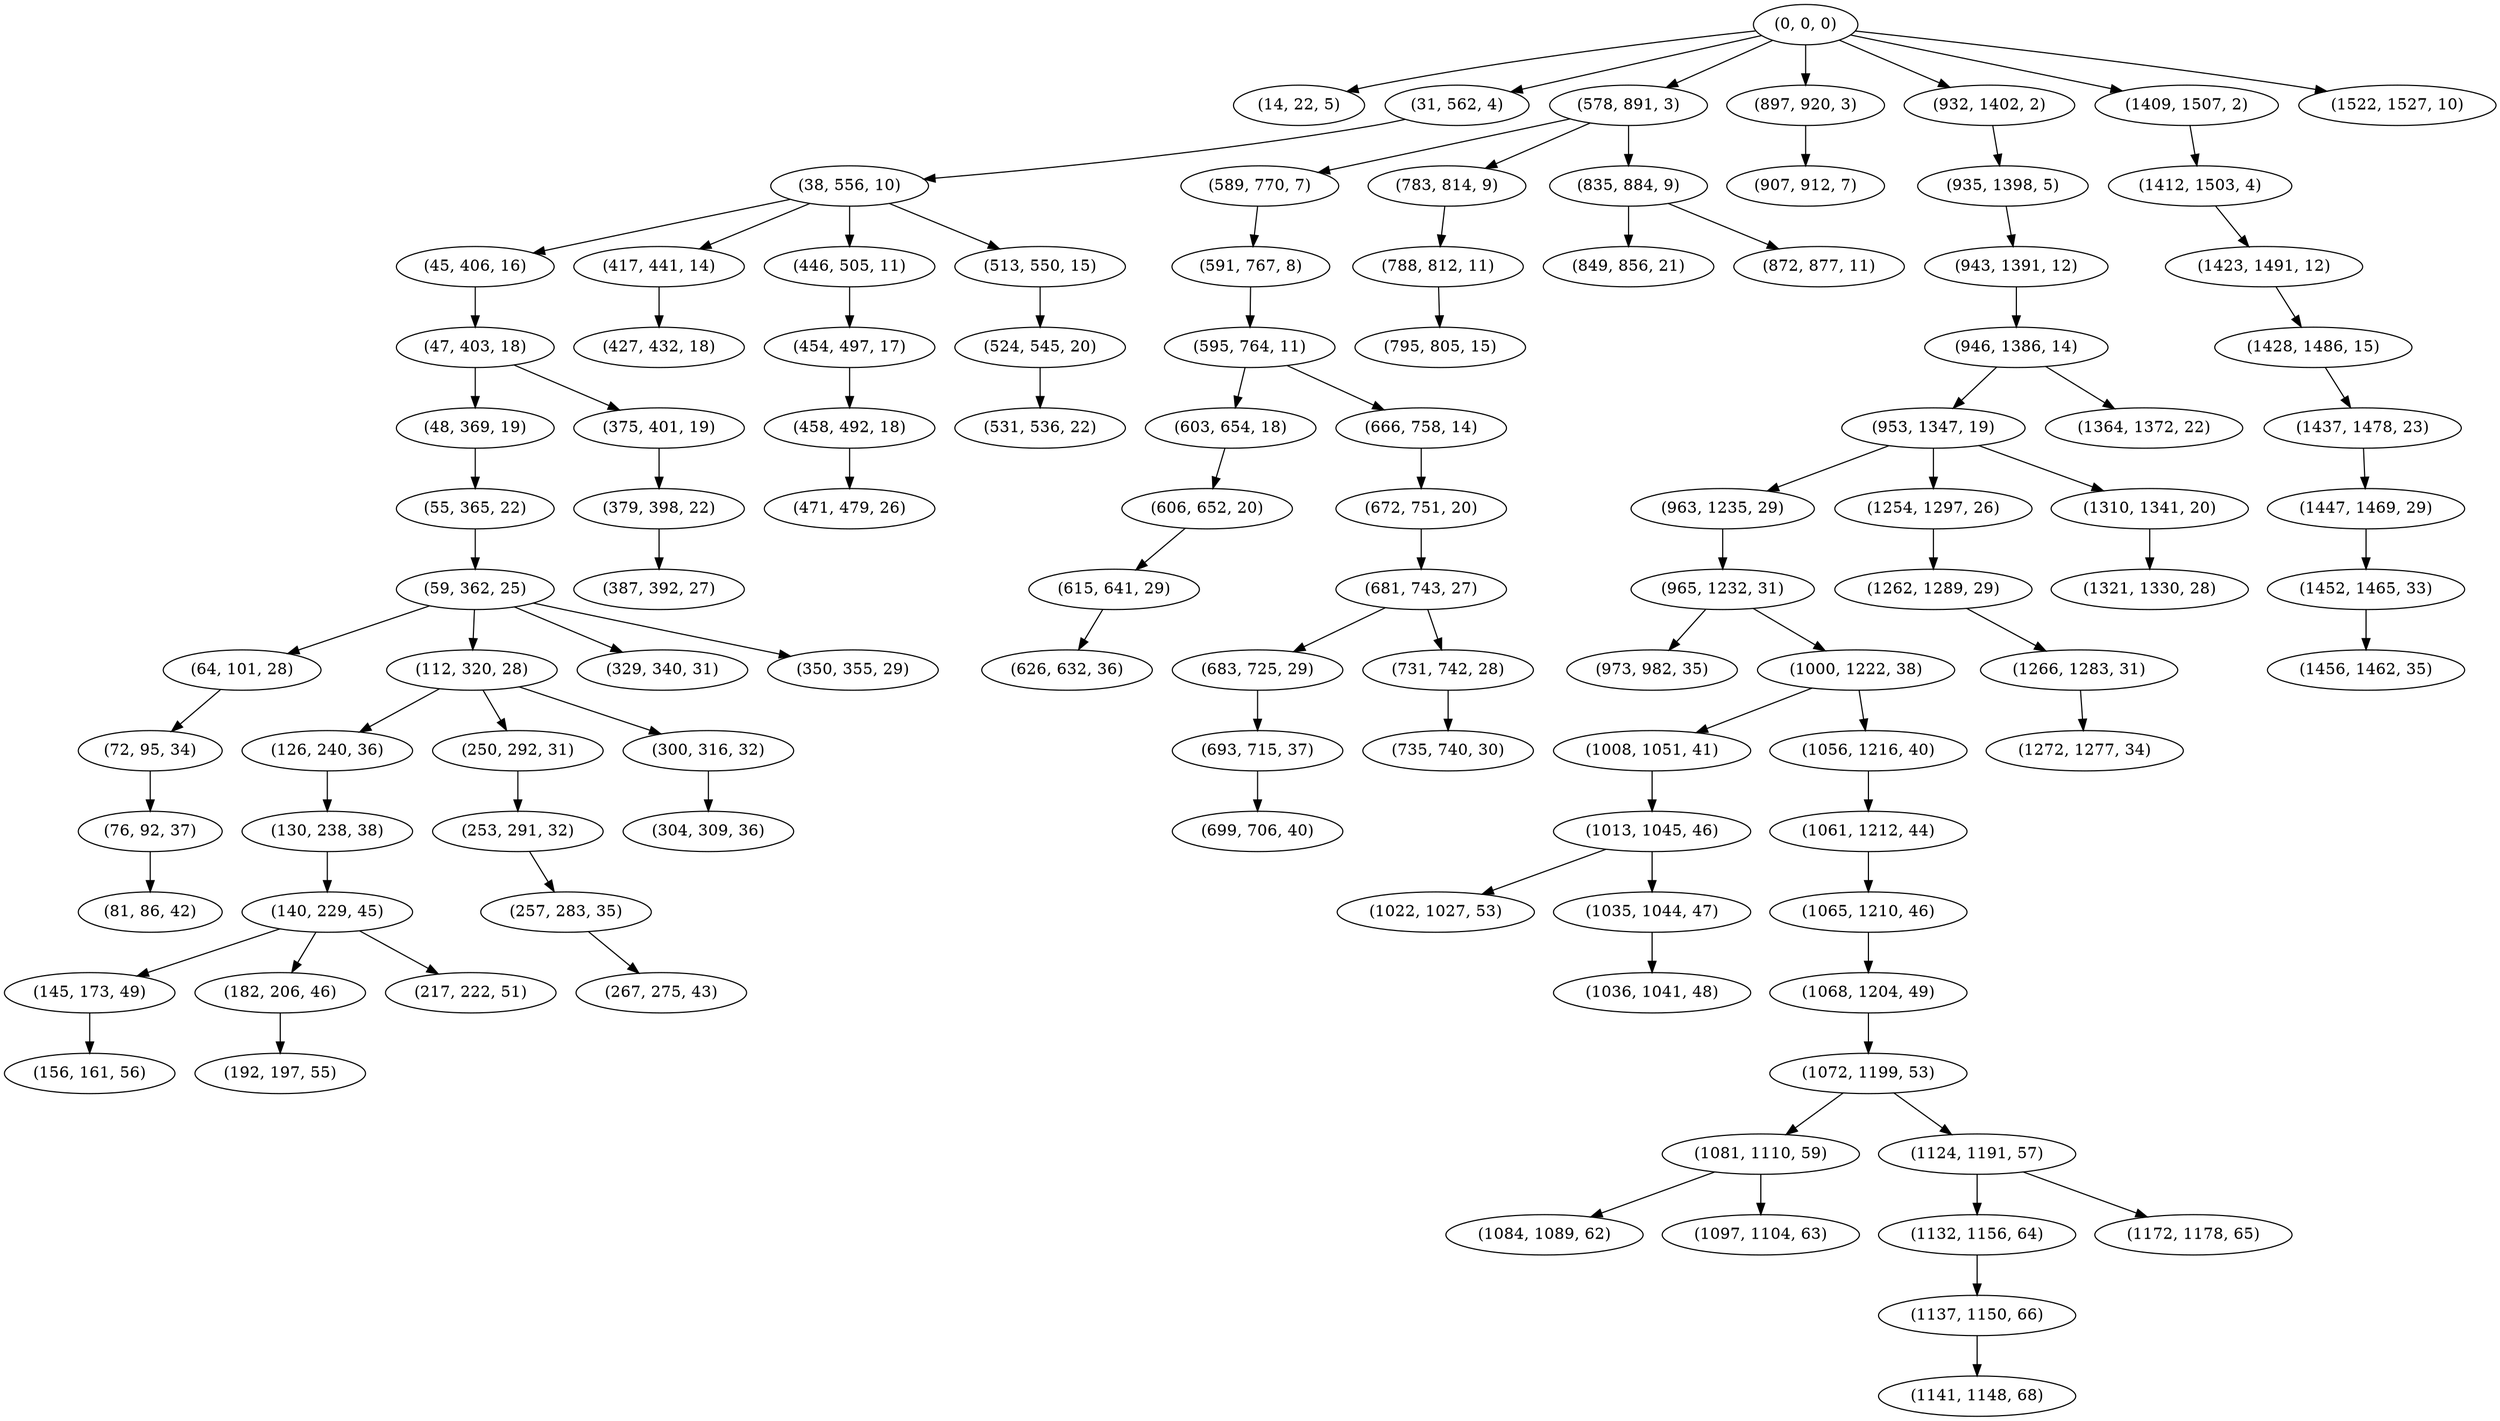 digraph tree {
    "(0, 0, 0)";
    "(14, 22, 5)";
    "(31, 562, 4)";
    "(38, 556, 10)";
    "(45, 406, 16)";
    "(47, 403, 18)";
    "(48, 369, 19)";
    "(55, 365, 22)";
    "(59, 362, 25)";
    "(64, 101, 28)";
    "(72, 95, 34)";
    "(76, 92, 37)";
    "(81, 86, 42)";
    "(112, 320, 28)";
    "(126, 240, 36)";
    "(130, 238, 38)";
    "(140, 229, 45)";
    "(145, 173, 49)";
    "(156, 161, 56)";
    "(182, 206, 46)";
    "(192, 197, 55)";
    "(217, 222, 51)";
    "(250, 292, 31)";
    "(253, 291, 32)";
    "(257, 283, 35)";
    "(267, 275, 43)";
    "(300, 316, 32)";
    "(304, 309, 36)";
    "(329, 340, 31)";
    "(350, 355, 29)";
    "(375, 401, 19)";
    "(379, 398, 22)";
    "(387, 392, 27)";
    "(417, 441, 14)";
    "(427, 432, 18)";
    "(446, 505, 11)";
    "(454, 497, 17)";
    "(458, 492, 18)";
    "(471, 479, 26)";
    "(513, 550, 15)";
    "(524, 545, 20)";
    "(531, 536, 22)";
    "(578, 891, 3)";
    "(589, 770, 7)";
    "(591, 767, 8)";
    "(595, 764, 11)";
    "(603, 654, 18)";
    "(606, 652, 20)";
    "(615, 641, 29)";
    "(626, 632, 36)";
    "(666, 758, 14)";
    "(672, 751, 20)";
    "(681, 743, 27)";
    "(683, 725, 29)";
    "(693, 715, 37)";
    "(699, 706, 40)";
    "(731, 742, 28)";
    "(735, 740, 30)";
    "(783, 814, 9)";
    "(788, 812, 11)";
    "(795, 805, 15)";
    "(835, 884, 9)";
    "(849, 856, 21)";
    "(872, 877, 11)";
    "(897, 920, 3)";
    "(907, 912, 7)";
    "(932, 1402, 2)";
    "(935, 1398, 5)";
    "(943, 1391, 12)";
    "(946, 1386, 14)";
    "(953, 1347, 19)";
    "(963, 1235, 29)";
    "(965, 1232, 31)";
    "(973, 982, 35)";
    "(1000, 1222, 38)";
    "(1008, 1051, 41)";
    "(1013, 1045, 46)";
    "(1022, 1027, 53)";
    "(1035, 1044, 47)";
    "(1036, 1041, 48)";
    "(1056, 1216, 40)";
    "(1061, 1212, 44)";
    "(1065, 1210, 46)";
    "(1068, 1204, 49)";
    "(1072, 1199, 53)";
    "(1081, 1110, 59)";
    "(1084, 1089, 62)";
    "(1097, 1104, 63)";
    "(1124, 1191, 57)";
    "(1132, 1156, 64)";
    "(1137, 1150, 66)";
    "(1141, 1148, 68)";
    "(1172, 1178, 65)";
    "(1254, 1297, 26)";
    "(1262, 1289, 29)";
    "(1266, 1283, 31)";
    "(1272, 1277, 34)";
    "(1310, 1341, 20)";
    "(1321, 1330, 28)";
    "(1364, 1372, 22)";
    "(1409, 1507, 2)";
    "(1412, 1503, 4)";
    "(1423, 1491, 12)";
    "(1428, 1486, 15)";
    "(1437, 1478, 23)";
    "(1447, 1469, 29)";
    "(1452, 1465, 33)";
    "(1456, 1462, 35)";
    "(1522, 1527, 10)";
    "(0, 0, 0)" -> "(14, 22, 5)";
    "(0, 0, 0)" -> "(31, 562, 4)";
    "(0, 0, 0)" -> "(578, 891, 3)";
    "(0, 0, 0)" -> "(897, 920, 3)";
    "(0, 0, 0)" -> "(932, 1402, 2)";
    "(0, 0, 0)" -> "(1409, 1507, 2)";
    "(0, 0, 0)" -> "(1522, 1527, 10)";
    "(31, 562, 4)" -> "(38, 556, 10)";
    "(38, 556, 10)" -> "(45, 406, 16)";
    "(38, 556, 10)" -> "(417, 441, 14)";
    "(38, 556, 10)" -> "(446, 505, 11)";
    "(38, 556, 10)" -> "(513, 550, 15)";
    "(45, 406, 16)" -> "(47, 403, 18)";
    "(47, 403, 18)" -> "(48, 369, 19)";
    "(47, 403, 18)" -> "(375, 401, 19)";
    "(48, 369, 19)" -> "(55, 365, 22)";
    "(55, 365, 22)" -> "(59, 362, 25)";
    "(59, 362, 25)" -> "(64, 101, 28)";
    "(59, 362, 25)" -> "(112, 320, 28)";
    "(59, 362, 25)" -> "(329, 340, 31)";
    "(59, 362, 25)" -> "(350, 355, 29)";
    "(64, 101, 28)" -> "(72, 95, 34)";
    "(72, 95, 34)" -> "(76, 92, 37)";
    "(76, 92, 37)" -> "(81, 86, 42)";
    "(112, 320, 28)" -> "(126, 240, 36)";
    "(112, 320, 28)" -> "(250, 292, 31)";
    "(112, 320, 28)" -> "(300, 316, 32)";
    "(126, 240, 36)" -> "(130, 238, 38)";
    "(130, 238, 38)" -> "(140, 229, 45)";
    "(140, 229, 45)" -> "(145, 173, 49)";
    "(140, 229, 45)" -> "(182, 206, 46)";
    "(140, 229, 45)" -> "(217, 222, 51)";
    "(145, 173, 49)" -> "(156, 161, 56)";
    "(182, 206, 46)" -> "(192, 197, 55)";
    "(250, 292, 31)" -> "(253, 291, 32)";
    "(253, 291, 32)" -> "(257, 283, 35)";
    "(257, 283, 35)" -> "(267, 275, 43)";
    "(300, 316, 32)" -> "(304, 309, 36)";
    "(375, 401, 19)" -> "(379, 398, 22)";
    "(379, 398, 22)" -> "(387, 392, 27)";
    "(417, 441, 14)" -> "(427, 432, 18)";
    "(446, 505, 11)" -> "(454, 497, 17)";
    "(454, 497, 17)" -> "(458, 492, 18)";
    "(458, 492, 18)" -> "(471, 479, 26)";
    "(513, 550, 15)" -> "(524, 545, 20)";
    "(524, 545, 20)" -> "(531, 536, 22)";
    "(578, 891, 3)" -> "(589, 770, 7)";
    "(578, 891, 3)" -> "(783, 814, 9)";
    "(578, 891, 3)" -> "(835, 884, 9)";
    "(589, 770, 7)" -> "(591, 767, 8)";
    "(591, 767, 8)" -> "(595, 764, 11)";
    "(595, 764, 11)" -> "(603, 654, 18)";
    "(595, 764, 11)" -> "(666, 758, 14)";
    "(603, 654, 18)" -> "(606, 652, 20)";
    "(606, 652, 20)" -> "(615, 641, 29)";
    "(615, 641, 29)" -> "(626, 632, 36)";
    "(666, 758, 14)" -> "(672, 751, 20)";
    "(672, 751, 20)" -> "(681, 743, 27)";
    "(681, 743, 27)" -> "(683, 725, 29)";
    "(681, 743, 27)" -> "(731, 742, 28)";
    "(683, 725, 29)" -> "(693, 715, 37)";
    "(693, 715, 37)" -> "(699, 706, 40)";
    "(731, 742, 28)" -> "(735, 740, 30)";
    "(783, 814, 9)" -> "(788, 812, 11)";
    "(788, 812, 11)" -> "(795, 805, 15)";
    "(835, 884, 9)" -> "(849, 856, 21)";
    "(835, 884, 9)" -> "(872, 877, 11)";
    "(897, 920, 3)" -> "(907, 912, 7)";
    "(932, 1402, 2)" -> "(935, 1398, 5)";
    "(935, 1398, 5)" -> "(943, 1391, 12)";
    "(943, 1391, 12)" -> "(946, 1386, 14)";
    "(946, 1386, 14)" -> "(953, 1347, 19)";
    "(946, 1386, 14)" -> "(1364, 1372, 22)";
    "(953, 1347, 19)" -> "(963, 1235, 29)";
    "(953, 1347, 19)" -> "(1254, 1297, 26)";
    "(953, 1347, 19)" -> "(1310, 1341, 20)";
    "(963, 1235, 29)" -> "(965, 1232, 31)";
    "(965, 1232, 31)" -> "(973, 982, 35)";
    "(965, 1232, 31)" -> "(1000, 1222, 38)";
    "(1000, 1222, 38)" -> "(1008, 1051, 41)";
    "(1000, 1222, 38)" -> "(1056, 1216, 40)";
    "(1008, 1051, 41)" -> "(1013, 1045, 46)";
    "(1013, 1045, 46)" -> "(1022, 1027, 53)";
    "(1013, 1045, 46)" -> "(1035, 1044, 47)";
    "(1035, 1044, 47)" -> "(1036, 1041, 48)";
    "(1056, 1216, 40)" -> "(1061, 1212, 44)";
    "(1061, 1212, 44)" -> "(1065, 1210, 46)";
    "(1065, 1210, 46)" -> "(1068, 1204, 49)";
    "(1068, 1204, 49)" -> "(1072, 1199, 53)";
    "(1072, 1199, 53)" -> "(1081, 1110, 59)";
    "(1072, 1199, 53)" -> "(1124, 1191, 57)";
    "(1081, 1110, 59)" -> "(1084, 1089, 62)";
    "(1081, 1110, 59)" -> "(1097, 1104, 63)";
    "(1124, 1191, 57)" -> "(1132, 1156, 64)";
    "(1124, 1191, 57)" -> "(1172, 1178, 65)";
    "(1132, 1156, 64)" -> "(1137, 1150, 66)";
    "(1137, 1150, 66)" -> "(1141, 1148, 68)";
    "(1254, 1297, 26)" -> "(1262, 1289, 29)";
    "(1262, 1289, 29)" -> "(1266, 1283, 31)";
    "(1266, 1283, 31)" -> "(1272, 1277, 34)";
    "(1310, 1341, 20)" -> "(1321, 1330, 28)";
    "(1409, 1507, 2)" -> "(1412, 1503, 4)";
    "(1412, 1503, 4)" -> "(1423, 1491, 12)";
    "(1423, 1491, 12)" -> "(1428, 1486, 15)";
    "(1428, 1486, 15)" -> "(1437, 1478, 23)";
    "(1437, 1478, 23)" -> "(1447, 1469, 29)";
    "(1447, 1469, 29)" -> "(1452, 1465, 33)";
    "(1452, 1465, 33)" -> "(1456, 1462, 35)";
}
